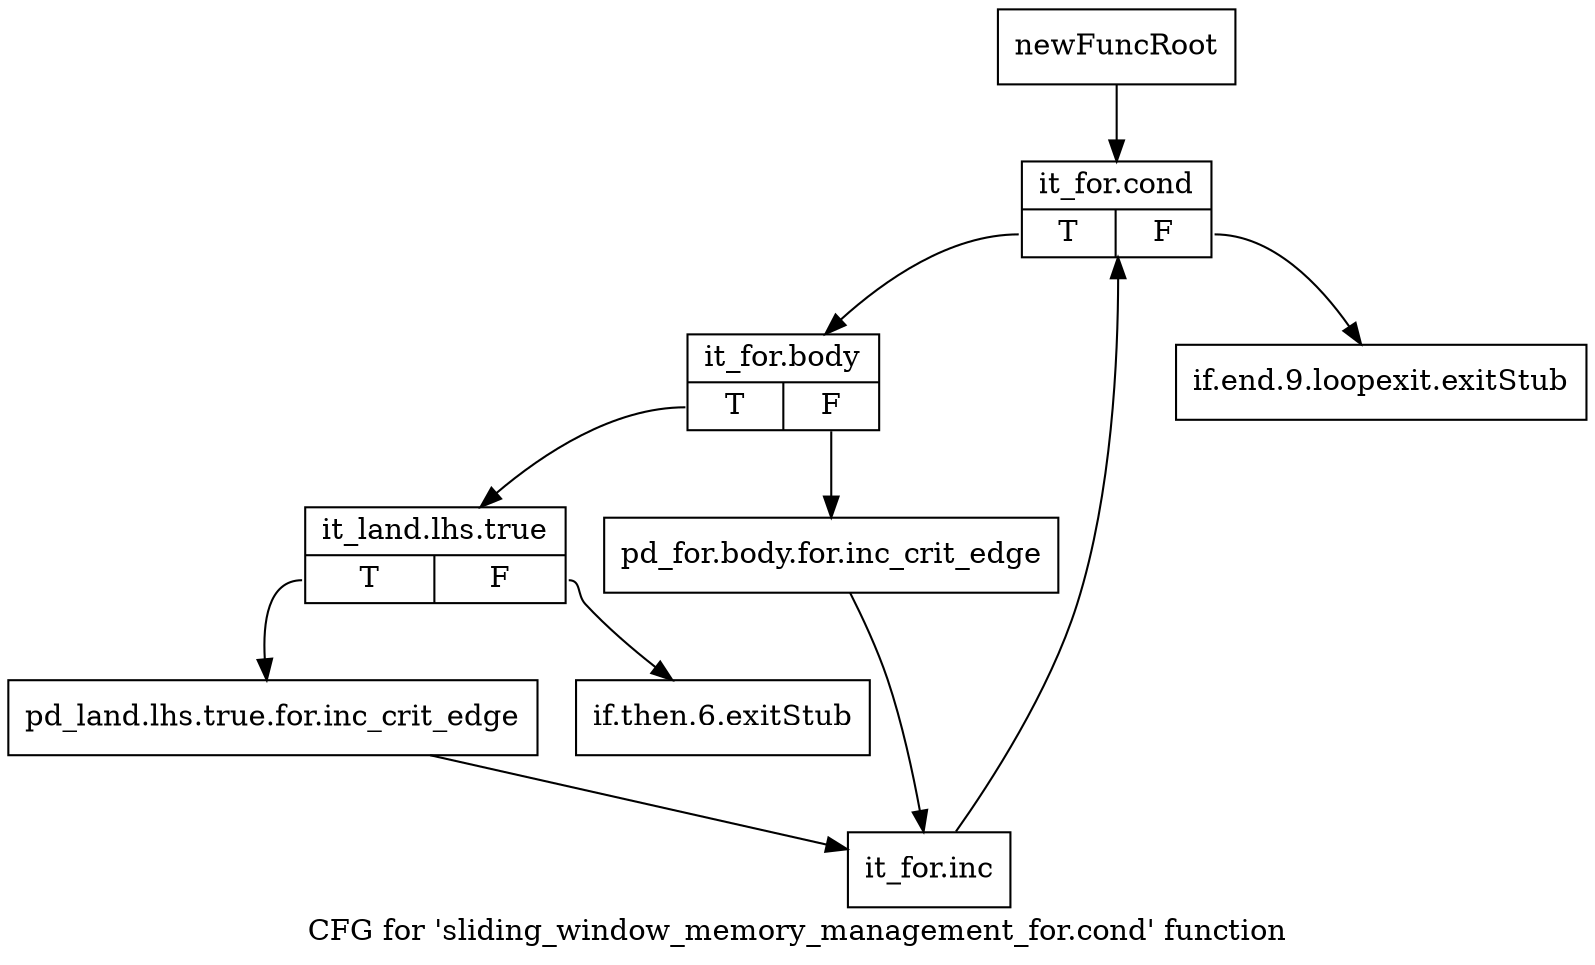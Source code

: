 digraph "CFG for 'sliding_window_memory_management_for.cond' function" {
	label="CFG for 'sliding_window_memory_management_for.cond' function";

	Node0x2557bf0 [shape=record,label="{newFuncRoot}"];
	Node0x2557bf0 -> Node0x2557ce0;
	Node0x2557c40 [shape=record,label="{if.end.9.loopexit.exitStub}"];
	Node0x2557c90 [shape=record,label="{if.then.6.exitStub}"];
	Node0x2557ce0 [shape=record,label="{it_for.cond|{<s0>T|<s1>F}}"];
	Node0x2557ce0:s0 -> Node0x2557d30;
	Node0x2557ce0:s1 -> Node0x2557c40;
	Node0x2557d30 [shape=record,label="{it_for.body|{<s0>T|<s1>F}}"];
	Node0x2557d30:s0 -> Node0x2557dd0;
	Node0x2557d30:s1 -> Node0x2557d80;
	Node0x2557d80 [shape=record,label="{pd_for.body.for.inc_crit_edge}"];
	Node0x2557d80 -> Node0x2557e70;
	Node0x2557dd0 [shape=record,label="{it_land.lhs.true|{<s0>T|<s1>F}}"];
	Node0x2557dd0:s0 -> Node0x2557e20;
	Node0x2557dd0:s1 -> Node0x2557c90;
	Node0x2557e20 [shape=record,label="{pd_land.lhs.true.for.inc_crit_edge}"];
	Node0x2557e20 -> Node0x2557e70;
	Node0x2557e70 [shape=record,label="{it_for.inc}"];
	Node0x2557e70 -> Node0x2557ce0;
}
